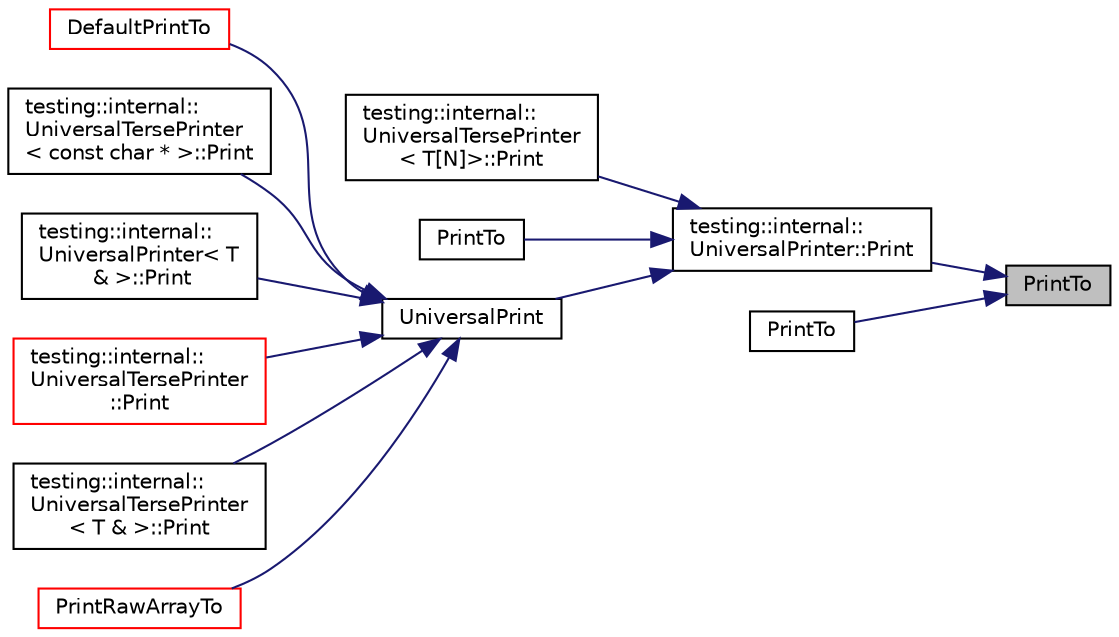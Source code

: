 digraph "PrintTo"
{
 // INTERACTIVE_SVG=YES
 // LATEX_PDF_SIZE
  bgcolor="transparent";
  edge [fontname="Helvetica",fontsize="10",labelfontname="Helvetica",labelfontsize="10"];
  node [fontname="Helvetica",fontsize="10",shape=record];
  rankdir="RL";
  Node1 [label="PrintTo",height=0.2,width=0.4,color="black", fillcolor="grey75", style="filled", fontcolor="black",tooltip=" "];
  Node1 -> Node2 [dir="back",color="midnightblue",fontsize="10",style="solid",fontname="Helvetica"];
  Node2 [label="testing::internal::\lUniversalPrinter::Print",height=0.2,width=0.4,color="black",URL="$d6/d16/classtesting_1_1internal_1_1UniversalPrinter_ac137bd6f09f642f1cd84e6da21383ff0.html#ac137bd6f09f642f1cd84e6da21383ff0",tooltip=" "];
  Node2 -> Node3 [dir="back",color="midnightblue",fontsize="10",style="solid",fontname="Helvetica"];
  Node3 [label="testing::internal::\lUniversalTersePrinter\l\< T[N]\>::Print",height=0.2,width=0.4,color="black",URL="$d9/d0d/classtesting_1_1internal_1_1UniversalTersePrinter_3_01T_0fN_0e_4_a0499f289051c1cfc4df687d023b52dfd.html#a0499f289051c1cfc4df687d023b52dfd",tooltip=" "];
  Node2 -> Node4 [dir="back",color="midnightblue",fontsize="10",style="solid",fontname="Helvetica"];
  Node4 [label="PrintTo",height=0.2,width=0.4,color="black",URL="$d0/da7/namespacetesting_1_1internal_af2c33928facbf2edf7af564278724d98.html#af2c33928facbf2edf7af564278724d98",tooltip=" "];
  Node2 -> Node5 [dir="back",color="midnightblue",fontsize="10",style="solid",fontname="Helvetica"];
  Node5 [label="UniversalPrint",height=0.2,width=0.4,color="black",URL="$d0/da7/namespacetesting_1_1internal_a94192b0c2627d18cbaa1800648745c2b.html#a94192b0c2627d18cbaa1800648745c2b",tooltip=" "];
  Node5 -> Node6 [dir="back",color="midnightblue",fontsize="10",style="solid",fontname="Helvetica"];
  Node6 [label="DefaultPrintTo",height=0.2,width=0.4,color="red",URL="$d0/da7/namespacetesting_1_1internal_ac7dfe02c4c1cbfe89c23a93d873079c5.html#ac7dfe02c4c1cbfe89c23a93d873079c5",tooltip=" "];
  Node5 -> Node8 [dir="back",color="midnightblue",fontsize="10",style="solid",fontname="Helvetica"];
  Node8 [label="testing::internal::\lUniversalTersePrinter\l\< const char * \>::Print",height=0.2,width=0.4,color="black",URL="$d1/d61/classtesting_1_1internal_1_1UniversalTersePrinter_3_01const_01char_01_5_01_4_a316eea1e922d58a05929d990b9b149e4.html#a316eea1e922d58a05929d990b9b149e4",tooltip=" "];
  Node5 -> Node9 [dir="back",color="midnightblue",fontsize="10",style="solid",fontname="Helvetica"];
  Node9 [label="testing::internal::\lUniversalPrinter\< T\l & \>::Print",height=0.2,width=0.4,color="black",URL="$db/d6e/classtesting_1_1internal_1_1UniversalPrinter_3_01T_01_6_01_4_ac137bd6f09f642f1cd84e6da21383ff0.html#ac137bd6f09f642f1cd84e6da21383ff0",tooltip=" "];
  Node5 -> Node10 [dir="back",color="midnightblue",fontsize="10",style="solid",fontname="Helvetica"];
  Node10 [label="testing::internal::\lUniversalTersePrinter\l::Print",height=0.2,width=0.4,color="red",URL="$d3/dae/classtesting_1_1internal_1_1UniversalTersePrinter_ac137bd6f09f642f1cd84e6da21383ff0.html#ac137bd6f09f642f1cd84e6da21383ff0",tooltip=" "];
  Node5 -> Node27 [dir="back",color="midnightblue",fontsize="10",style="solid",fontname="Helvetica"];
  Node27 [label="testing::internal::\lUniversalTersePrinter\l\< T & \>::Print",height=0.2,width=0.4,color="black",URL="$d0/d02/classtesting_1_1internal_1_1UniversalTersePrinter_3_01T_01_6_01_4_ac137bd6f09f642f1cd84e6da21383ff0.html#ac137bd6f09f642f1cd84e6da21383ff0",tooltip=" "];
  Node5 -> Node28 [dir="back",color="midnightblue",fontsize="10",style="solid",fontname="Helvetica"];
  Node28 [label="PrintRawArrayTo",height=0.2,width=0.4,color="red",URL="$d0/da7/namespacetesting_1_1internal_ad3013b6b4c825edee9fe18ff1d982faa.html#ad3013b6b4c825edee9fe18ff1d982faa",tooltip=" "];
  Node1 -> Node30 [dir="back",color="midnightblue",fontsize="10",style="solid",fontname="Helvetica"];
  Node30 [label="PrintTo",height=0.2,width=0.4,color="black",URL="$d0/da7/namespacetesting_1_1internal_a476bd3d411d4f129620aaf8999c257c0.html#a476bd3d411d4f129620aaf8999c257c0",tooltip=" "];
}
